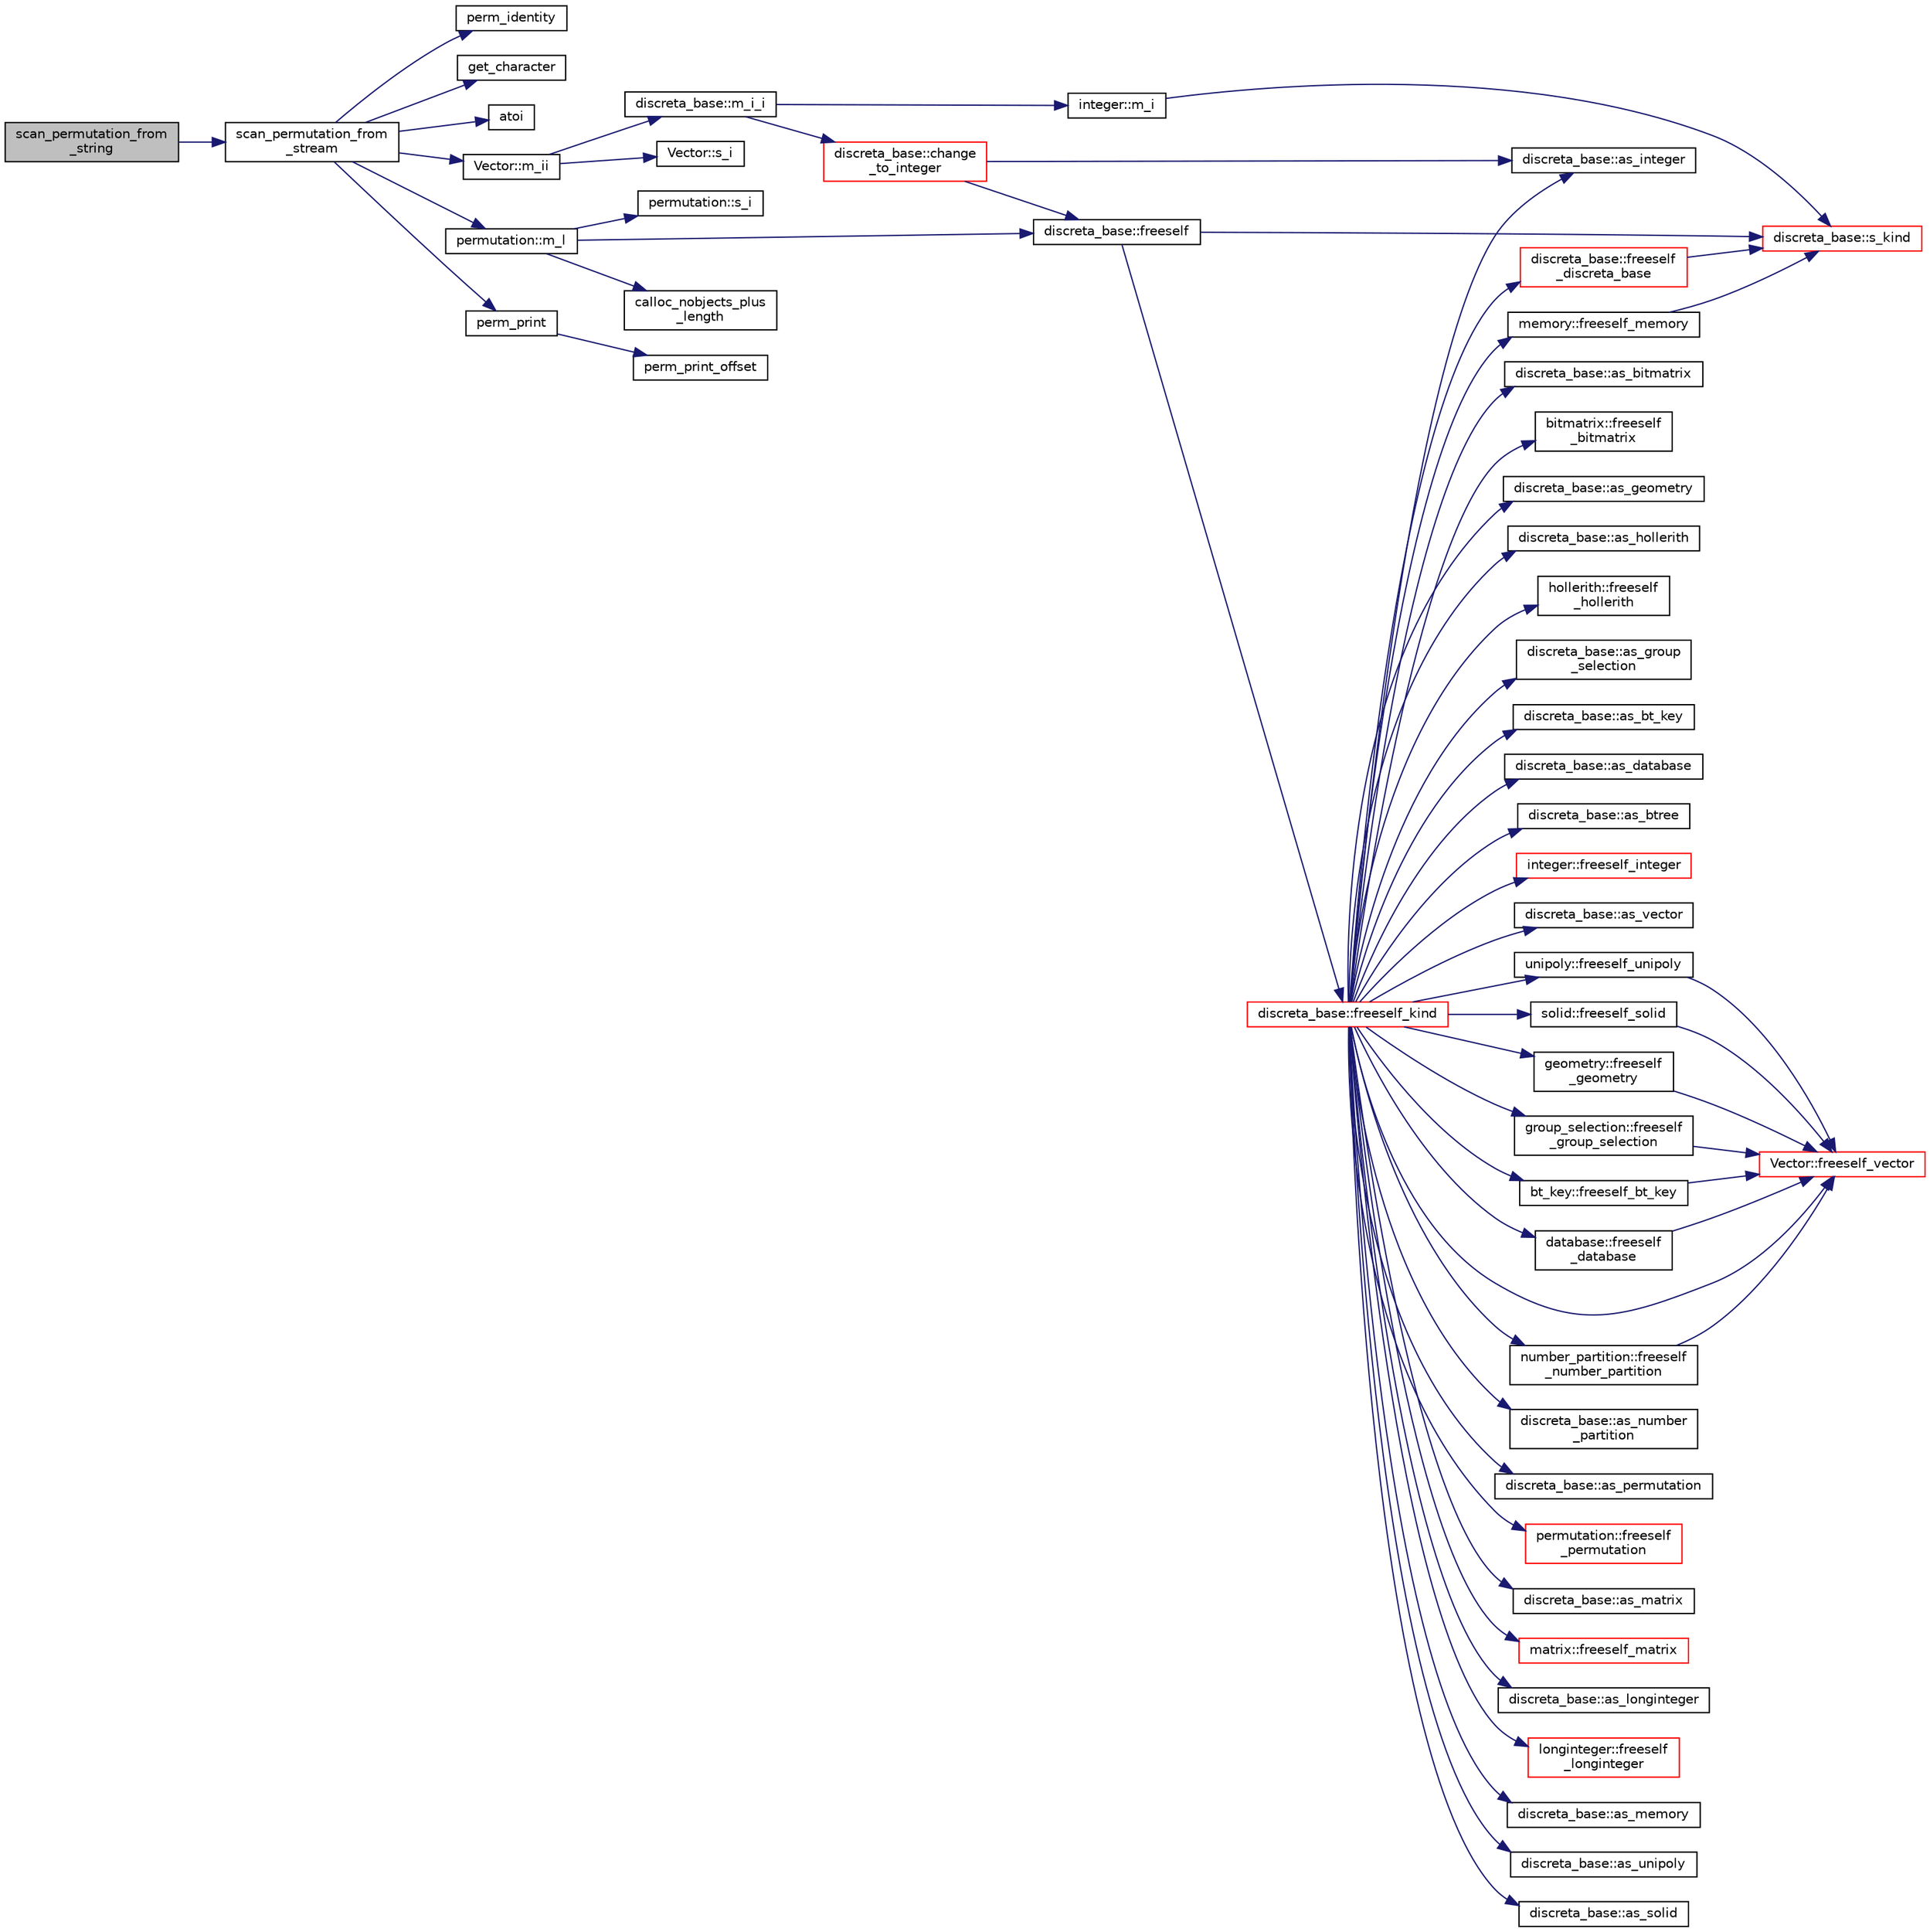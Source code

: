 digraph "scan_permutation_from_string"
{
  edge [fontname="Helvetica",fontsize="10",labelfontname="Helvetica",labelfontsize="10"];
  node [fontname="Helvetica",fontsize="10",shape=record];
  rankdir="LR";
  Node7730 [label="scan_permutation_from\l_string",height=0.2,width=0.4,color="black", fillcolor="grey75", style="filled", fontcolor="black"];
  Node7730 -> Node7731 [color="midnightblue",fontsize="10",style="solid",fontname="Helvetica"];
  Node7731 [label="scan_permutation_from\l_stream",height=0.2,width=0.4,color="black", fillcolor="white", style="filled",URL="$d4/d74/util_8_c.html#adf84ccaf0a1fda4496d2f60a33c53b88"];
  Node7731 -> Node7732 [color="midnightblue",fontsize="10",style="solid",fontname="Helvetica"];
  Node7732 [label="perm_identity",height=0.2,width=0.4,color="black", fillcolor="white", style="filled",URL="$d2/d7c/combinatorics_8_c.html#aebc54d3f9c31f253ae53e3eb3b386208"];
  Node7731 -> Node7733 [color="midnightblue",fontsize="10",style="solid",fontname="Helvetica"];
  Node7733 [label="get_character",height=0.2,width=0.4,color="black", fillcolor="white", style="filled",URL="$d4/d74/util_8_c.html#afa11b8d23080c55bbcf00b4ac4fc6045"];
  Node7731 -> Node7734 [color="midnightblue",fontsize="10",style="solid",fontname="Helvetica"];
  Node7734 [label="atoi",height=0.2,width=0.4,color="black", fillcolor="white", style="filled",URL="$d9/d60/discreta_8h.html#ad0ac71cbcb495289e474437d6b7d7fac"];
  Node7731 -> Node7735 [color="midnightblue",fontsize="10",style="solid",fontname="Helvetica"];
  Node7735 [label="permutation::m_l",height=0.2,width=0.4,color="black", fillcolor="white", style="filled",URL="$d0/d08/classpermutation.html#a9cf73421f89b2c24cf2d08f002752030"];
  Node7735 -> Node7736 [color="midnightblue",fontsize="10",style="solid",fontname="Helvetica"];
  Node7736 [label="discreta_base::freeself",height=0.2,width=0.4,color="black", fillcolor="white", style="filled",URL="$d7/d71/classdiscreta__base.html#a9a3c9501a562293b5667c11b9174d6e5"];
  Node7736 -> Node7737 [color="midnightblue",fontsize="10",style="solid",fontname="Helvetica"];
  Node7737 [label="discreta_base::freeself_kind",height=0.2,width=0.4,color="red", fillcolor="white", style="filled",URL="$d7/d71/classdiscreta__base.html#a63a23ada2165b3838fab719ed458cec8"];
  Node7737 -> Node7738 [color="midnightblue",fontsize="10",style="solid",fontname="Helvetica"];
  Node7738 [label="discreta_base::freeself\l_discreta_base",height=0.2,width=0.4,color="red", fillcolor="white", style="filled",URL="$d7/d71/classdiscreta__base.html#a8b1ec2cee4566034441e066dc2c027db"];
  Node7738 -> Node7739 [color="midnightblue",fontsize="10",style="solid",fontname="Helvetica"];
  Node7739 [label="discreta_base::s_kind",height=0.2,width=0.4,color="red", fillcolor="white", style="filled",URL="$d7/d71/classdiscreta__base.html#a8a830025c74adbbc3362418a7c2ba157"];
  Node7737 -> Node7745 [color="midnightblue",fontsize="10",style="solid",fontname="Helvetica"];
  Node7745 [label="discreta_base::as_integer",height=0.2,width=0.4,color="black", fillcolor="white", style="filled",URL="$d7/d71/classdiscreta__base.html#a00d7691eaf874fd283d942692fe8dd26"];
  Node7737 -> Node7746 [color="midnightblue",fontsize="10",style="solid",fontname="Helvetica"];
  Node7746 [label="integer::freeself_integer",height=0.2,width=0.4,color="red", fillcolor="white", style="filled",URL="$d0/de5/classinteger.html#a02eb557612c9db1820dd75a77151edc0"];
  Node7737 -> Node7747 [color="midnightblue",fontsize="10",style="solid",fontname="Helvetica"];
  Node7747 [label="discreta_base::as_vector",height=0.2,width=0.4,color="black", fillcolor="white", style="filled",URL="$d7/d71/classdiscreta__base.html#a7bdd6cae39c380b128ee9e17e42cf020"];
  Node7737 -> Node7748 [color="midnightblue",fontsize="10",style="solid",fontname="Helvetica"];
  Node7748 [label="Vector::freeself_vector",height=0.2,width=0.4,color="red", fillcolor="white", style="filled",URL="$d5/db2/class_vector.html#ad55c58937ca8fb342247a2c0fb572d20"];
  Node7737 -> Node7750 [color="midnightblue",fontsize="10",style="solid",fontname="Helvetica"];
  Node7750 [label="discreta_base::as_number\l_partition",height=0.2,width=0.4,color="black", fillcolor="white", style="filled",URL="$d7/d71/classdiscreta__base.html#a307aa09de0e925d46697707968ffab00"];
  Node7737 -> Node7751 [color="midnightblue",fontsize="10",style="solid",fontname="Helvetica"];
  Node7751 [label="number_partition::freeself\l_number_partition",height=0.2,width=0.4,color="black", fillcolor="white", style="filled",URL="$df/d50/classnumber__partition.html#aa74111c1c8cd218b654e7b7c1ca42eb5"];
  Node7751 -> Node7748 [color="midnightblue",fontsize="10",style="solid",fontname="Helvetica"];
  Node7737 -> Node7752 [color="midnightblue",fontsize="10",style="solid",fontname="Helvetica"];
  Node7752 [label="discreta_base::as_permutation",height=0.2,width=0.4,color="black", fillcolor="white", style="filled",URL="$d7/d71/classdiscreta__base.html#aa4e72f36a82984239b12ae831e131098"];
  Node7737 -> Node7753 [color="midnightblue",fontsize="10",style="solid",fontname="Helvetica"];
  Node7753 [label="permutation::freeself\l_permutation",height=0.2,width=0.4,color="red", fillcolor="white", style="filled",URL="$d0/d08/classpermutation.html#a1f86343fa765d71c976d79e5ce372c12"];
  Node7737 -> Node7754 [color="midnightblue",fontsize="10",style="solid",fontname="Helvetica"];
  Node7754 [label="discreta_base::as_matrix",height=0.2,width=0.4,color="black", fillcolor="white", style="filled",URL="$d7/d71/classdiscreta__base.html#ae4d7f56d917a4707b838fbffde6467ff"];
  Node7737 -> Node7755 [color="midnightblue",fontsize="10",style="solid",fontname="Helvetica"];
  Node7755 [label="matrix::freeself_matrix",height=0.2,width=0.4,color="red", fillcolor="white", style="filled",URL="$d1/d8d/classmatrix.html#ab47d61820499f35c15bf82fb6a3b9bd1"];
  Node7737 -> Node7757 [color="midnightblue",fontsize="10",style="solid",fontname="Helvetica"];
  Node7757 [label="discreta_base::as_longinteger",height=0.2,width=0.4,color="black", fillcolor="white", style="filled",URL="$d7/d71/classdiscreta__base.html#a20a094639eb711b10c8694c51937f7cd"];
  Node7737 -> Node7758 [color="midnightblue",fontsize="10",style="solid",fontname="Helvetica"];
  Node7758 [label="longinteger::freeself\l_longinteger",height=0.2,width=0.4,color="red", fillcolor="white", style="filled",URL="$d3/d71/classlonginteger.html#a82006f4b7c6bf897de0387497e16c219"];
  Node7737 -> Node7760 [color="midnightblue",fontsize="10",style="solid",fontname="Helvetica"];
  Node7760 [label="discreta_base::as_memory",height=0.2,width=0.4,color="black", fillcolor="white", style="filled",URL="$d7/d71/classdiscreta__base.html#ad94b2d7dce0cd4fa22db57f6e79c4bd2"];
  Node7737 -> Node7761 [color="midnightblue",fontsize="10",style="solid",fontname="Helvetica"];
  Node7761 [label="memory::freeself_memory",height=0.2,width=0.4,color="black", fillcolor="white", style="filled",URL="$d8/d99/classmemory.html#a19366f9105d79a0e818cc19255d7ef4f"];
  Node7761 -> Node7739 [color="midnightblue",fontsize="10",style="solid",fontname="Helvetica"];
  Node7737 -> Node7762 [color="midnightblue",fontsize="10",style="solid",fontname="Helvetica"];
  Node7762 [label="discreta_base::as_unipoly",height=0.2,width=0.4,color="black", fillcolor="white", style="filled",URL="$d7/d71/classdiscreta__base.html#ad50d8027f039fe5c2478cddb243adc9d"];
  Node7737 -> Node7763 [color="midnightblue",fontsize="10",style="solid",fontname="Helvetica"];
  Node7763 [label="unipoly::freeself_unipoly",height=0.2,width=0.4,color="black", fillcolor="white", style="filled",URL="$d1/d89/classunipoly.html#aad315db6c6adb555a0c63877aab7d27e"];
  Node7763 -> Node7748 [color="midnightblue",fontsize="10",style="solid",fontname="Helvetica"];
  Node7737 -> Node7764 [color="midnightblue",fontsize="10",style="solid",fontname="Helvetica"];
  Node7764 [label="discreta_base::as_solid",height=0.2,width=0.4,color="black", fillcolor="white", style="filled",URL="$d7/d71/classdiscreta__base.html#a1fc5f2b85ec97ab0a69dd64903c970a5"];
  Node7737 -> Node7765 [color="midnightblue",fontsize="10",style="solid",fontname="Helvetica"];
  Node7765 [label="solid::freeself_solid",height=0.2,width=0.4,color="black", fillcolor="white", style="filled",URL="$d8/def/classsolid.html#a84c2f0abd7b24b1cf2ccefa9c99567fe"];
  Node7765 -> Node7748 [color="midnightblue",fontsize="10",style="solid",fontname="Helvetica"];
  Node7737 -> Node7766 [color="midnightblue",fontsize="10",style="solid",fontname="Helvetica"];
  Node7766 [label="discreta_base::as_bitmatrix",height=0.2,width=0.4,color="black", fillcolor="white", style="filled",URL="$d7/d71/classdiscreta__base.html#a071ad54ea8ef6c9d1d15f532e5a76df6"];
  Node7737 -> Node7767 [color="midnightblue",fontsize="10",style="solid",fontname="Helvetica"];
  Node7767 [label="bitmatrix::freeself\l_bitmatrix",height=0.2,width=0.4,color="black", fillcolor="white", style="filled",URL="$de/dc8/classbitmatrix.html#a4b84eed56a244df63819eae6b7ba1eff"];
  Node7737 -> Node7768 [color="midnightblue",fontsize="10",style="solid",fontname="Helvetica"];
  Node7768 [label="discreta_base::as_geometry",height=0.2,width=0.4,color="black", fillcolor="white", style="filled",URL="$d7/d71/classdiscreta__base.html#a38fc7b4cdd830703e9d87354b79bc5c8"];
  Node7737 -> Node7769 [color="midnightblue",fontsize="10",style="solid",fontname="Helvetica"];
  Node7769 [label="geometry::freeself\l_geometry",height=0.2,width=0.4,color="black", fillcolor="white", style="filled",URL="$da/d44/classgeometry.html#a504b1b52d24b4ae00d9fd0b7838b57e6"];
  Node7769 -> Node7748 [color="midnightblue",fontsize="10",style="solid",fontname="Helvetica"];
  Node7737 -> Node7770 [color="midnightblue",fontsize="10",style="solid",fontname="Helvetica"];
  Node7770 [label="discreta_base::as_hollerith",height=0.2,width=0.4,color="black", fillcolor="white", style="filled",URL="$d7/d71/classdiscreta__base.html#a3e66f82711f314710107e2f29e589690"];
  Node7737 -> Node7771 [color="midnightblue",fontsize="10",style="solid",fontname="Helvetica"];
  Node7771 [label="hollerith::freeself\l_hollerith",height=0.2,width=0.4,color="black", fillcolor="white", style="filled",URL="$d8/d99/classhollerith.html#a240d1b30780c9e09323d0b3ad5e2d1f7"];
  Node7737 -> Node7772 [color="midnightblue",fontsize="10",style="solid",fontname="Helvetica"];
  Node7772 [label="discreta_base::as_group\l_selection",height=0.2,width=0.4,color="black", fillcolor="white", style="filled",URL="$d7/d71/classdiscreta__base.html#aae1bac4883c567718bef9fb610abbdc8"];
  Node7737 -> Node7773 [color="midnightblue",fontsize="10",style="solid",fontname="Helvetica"];
  Node7773 [label="group_selection::freeself\l_group_selection",height=0.2,width=0.4,color="black", fillcolor="white", style="filled",URL="$d6/db0/classgroup__selection.html#a778b1a466858bf7f90516eeba1795798"];
  Node7773 -> Node7748 [color="midnightblue",fontsize="10",style="solid",fontname="Helvetica"];
  Node7737 -> Node7774 [color="midnightblue",fontsize="10",style="solid",fontname="Helvetica"];
  Node7774 [label="discreta_base::as_bt_key",height=0.2,width=0.4,color="black", fillcolor="white", style="filled",URL="$d7/d71/classdiscreta__base.html#a2734c6e08dca17cf6588bd5064ec1b9f"];
  Node7737 -> Node7775 [color="midnightblue",fontsize="10",style="solid",fontname="Helvetica"];
  Node7775 [label="bt_key::freeself_bt_key",height=0.2,width=0.4,color="black", fillcolor="white", style="filled",URL="$d1/de5/classbt__key.html#aad1f5a9b943d3ae072f1d09a9bb126c6"];
  Node7775 -> Node7748 [color="midnightblue",fontsize="10",style="solid",fontname="Helvetica"];
  Node7737 -> Node7776 [color="midnightblue",fontsize="10",style="solid",fontname="Helvetica"];
  Node7776 [label="discreta_base::as_database",height=0.2,width=0.4,color="black", fillcolor="white", style="filled",URL="$d7/d71/classdiscreta__base.html#ab055d39d58210a2b03ba3d33703b09a9"];
  Node7737 -> Node7777 [color="midnightblue",fontsize="10",style="solid",fontname="Helvetica"];
  Node7777 [label="database::freeself\l_database",height=0.2,width=0.4,color="black", fillcolor="white", style="filled",URL="$db/d72/classdatabase.html#a4dc263211f9b364e4fa733c8cf53e066"];
  Node7777 -> Node7748 [color="midnightblue",fontsize="10",style="solid",fontname="Helvetica"];
  Node7737 -> Node7778 [color="midnightblue",fontsize="10",style="solid",fontname="Helvetica"];
  Node7778 [label="discreta_base::as_btree",height=0.2,width=0.4,color="black", fillcolor="white", style="filled",URL="$d7/d71/classdiscreta__base.html#a78e76674cef2ec113c17989c11288778"];
  Node7736 -> Node7739 [color="midnightblue",fontsize="10",style="solid",fontname="Helvetica"];
  Node7735 -> Node7784 [color="midnightblue",fontsize="10",style="solid",fontname="Helvetica"];
  Node7784 [label="calloc_nobjects_plus\l_length",height=0.2,width=0.4,color="black", fillcolor="white", style="filled",URL="$d9/d60/discreta_8h.html#a71599d54c8c17dfa065a363f5cdd0aa4"];
  Node7735 -> Node7785 [color="midnightblue",fontsize="10",style="solid",fontname="Helvetica"];
  Node7785 [label="permutation::s_i",height=0.2,width=0.4,color="black", fillcolor="white", style="filled",URL="$d0/d08/classpermutation.html#ab8c74af5111dbf8808da04214b918873"];
  Node7731 -> Node7786 [color="midnightblue",fontsize="10",style="solid",fontname="Helvetica"];
  Node7786 [label="Vector::m_ii",height=0.2,width=0.4,color="black", fillcolor="white", style="filled",URL="$d5/db2/class_vector.html#aa6a97eabb43f192a47947f4f6acbb04d"];
  Node7786 -> Node7787 [color="midnightblue",fontsize="10",style="solid",fontname="Helvetica"];
  Node7787 [label="Vector::s_i",height=0.2,width=0.4,color="black", fillcolor="white", style="filled",URL="$d5/db2/class_vector.html#a1c4fe1752523df8119f70dd550244871"];
  Node7786 -> Node7788 [color="midnightblue",fontsize="10",style="solid",fontname="Helvetica"];
  Node7788 [label="discreta_base::m_i_i",height=0.2,width=0.4,color="black", fillcolor="white", style="filled",URL="$d7/d71/classdiscreta__base.html#aa231464a9d4bc233f66608021c9ad997"];
  Node7788 -> Node7789 [color="midnightblue",fontsize="10",style="solid",fontname="Helvetica"];
  Node7789 [label="discreta_base::change\l_to_integer",height=0.2,width=0.4,color="red", fillcolor="white", style="filled",URL="$d7/d71/classdiscreta__base.html#a58a5a5bd8f8e6f2dd7b4483b66dc7bb9"];
  Node7789 -> Node7736 [color="midnightblue",fontsize="10",style="solid",fontname="Helvetica"];
  Node7789 -> Node7745 [color="midnightblue",fontsize="10",style="solid",fontname="Helvetica"];
  Node7788 -> Node7812 [color="midnightblue",fontsize="10",style="solid",fontname="Helvetica"];
  Node7812 [label="integer::m_i",height=0.2,width=0.4,color="black", fillcolor="white", style="filled",URL="$d0/de5/classinteger.html#a869091f0a0f35f5354c8c4a70250e8a9"];
  Node7812 -> Node7739 [color="midnightblue",fontsize="10",style="solid",fontname="Helvetica"];
  Node7731 -> Node7813 [color="midnightblue",fontsize="10",style="solid",fontname="Helvetica"];
  Node7813 [label="perm_print",height=0.2,width=0.4,color="black", fillcolor="white", style="filled",URL="$d2/d7c/combinatorics_8_c.html#a2c7eee1361109e8c5b94921589815194"];
  Node7813 -> Node7814 [color="midnightblue",fontsize="10",style="solid",fontname="Helvetica"];
  Node7814 [label="perm_print_offset",height=0.2,width=0.4,color="black", fillcolor="white", style="filled",URL="$d2/d7c/combinatorics_8_c.html#ab87deef2ba9e4d2ce386a19eeaffecf3"];
}
